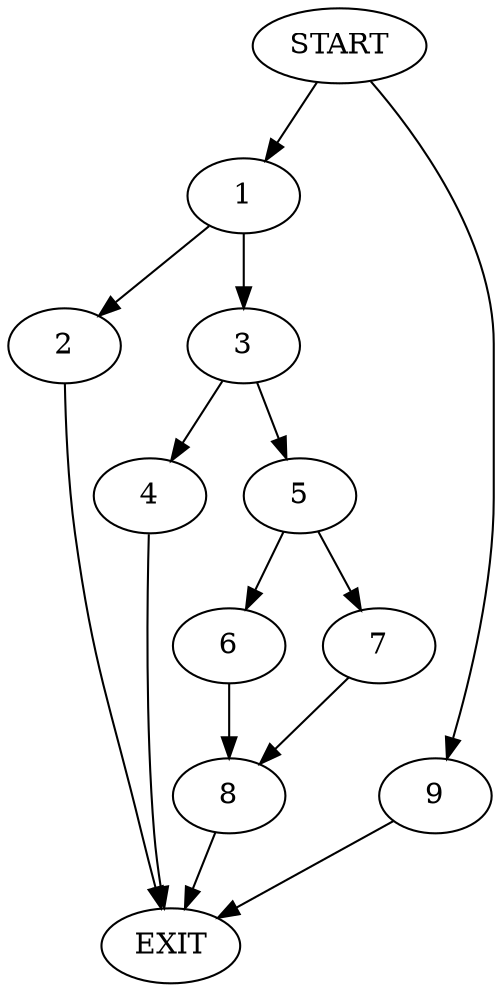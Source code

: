 digraph {
0 [label="START"]
10 [label="EXIT"]
0 -> 1
1 -> 2
1 -> 3
3 -> 4
3 -> 5
2 -> 10
4 -> 10
5 -> 6
5 -> 7
7 -> 8
6 -> 8
8 -> 10
0 -> 9
9 -> 10
}

